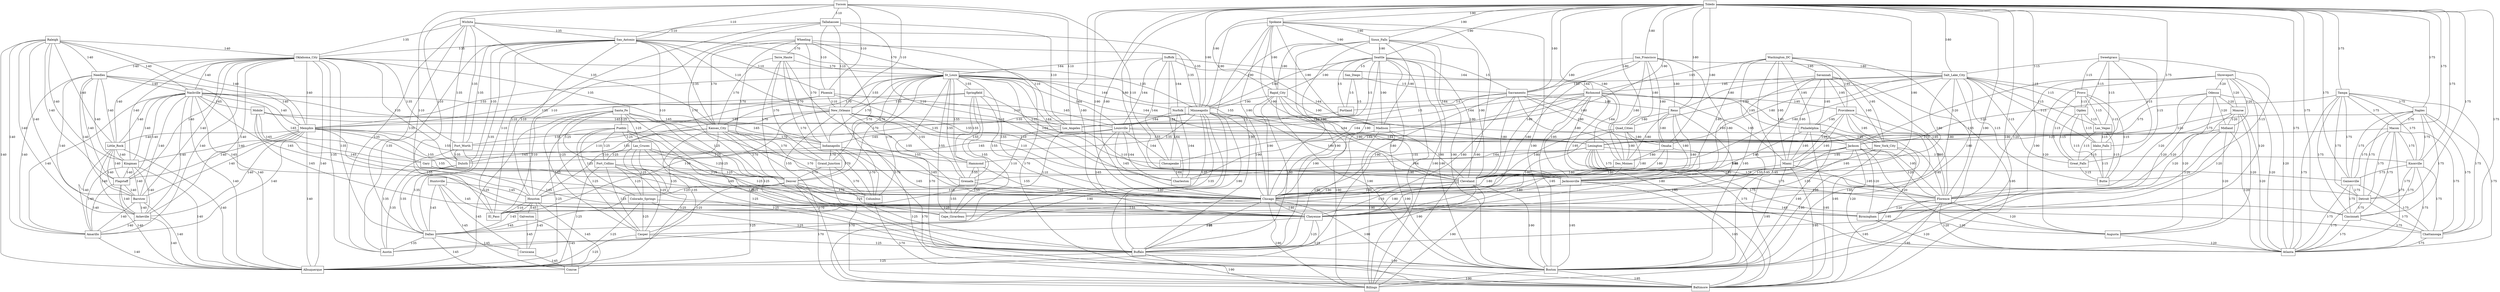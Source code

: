 digraph G {
  Madison [fillcolor="#0003E8", label="Madison", shape=box, ];
  Butte [fillcolor="#0003E8", label="Butte", shape=box, ];
  Portland [fillcolor="#0003E8", label="Portland", shape=box, ];
  El_Paso [fillcolor="#0003E8", label="El_Paso", shape=box, ];
  Sacramento [fillcolor="#0003E8", label="Sacramento", shape=box, ];
  Atlanta [fillcolor="#0003E8", label="Atlanta", shape=box, ];
  Chicago [fillcolor="#0003E8", label="Chicago", shape=box, ];
  Santa_Fe [fillcolor="#0003E8", label="Santa_Fe", shape=box, ];
  Charleston [fillcolor="#0003E8", label="Charleston", shape=box, ];
  Wheeling [fillcolor="#0003E8", label="Wheeling", shape=box, ];
  Grand_Junction [fillcolor="#0003E8", label="Grand_Junction", shape=box, ];
  Cape_Girardeau [fillcolor="#0003E8", label="Cape_Girardeau", shape=box, ];
  Reno [fillcolor="#0003E8", label="Reno", shape=box, ];
  Jacksonville [fillcolor="#0003E8", label="Jacksonville", shape=box, ];
  Barstow [fillcolor="#0003E8", label="Barstow", shape=box, ];
  Quad_Cities [fillcolor="#0003E8", label="Quad_Cities", shape=box, ];
  Toledo [fillcolor="#0003E8", label="Toledo", shape=box, ];
  Omaha [fillcolor="#0003E8", label="Omaha", shape=box, ];
  Needles [fillcolor="#0003E8", label="Needles", shape=box, ];
  Indianapolis [fillcolor="#0003E8", label="Indianapolis", shape=box, ];
  Billings [fillcolor="#0003E8", label="Billings", shape=box, ];
  Hammond [fillcolor="#0003E8", label="Hammond", shape=box, ];
  Great_Falls [fillcolor="#0003E8", label="Great_Falls", shape=box, ];
  New_York_City [fillcolor="#0003E8", label="New_York_City", shape=box, ];
  Duluth [fillcolor="#0003E8", label="Duluth", shape=box, ];
  Augusta [fillcolor="#0003E8", label="Augusta", shape=box, ];
  Tallahassee [fillcolor="#0003E8", label="Tallahassee", shape=box, ];
  Gainesville [fillcolor="#0003E8", label="Gainesville", shape=box, ];
  Springfield [fillcolor="#0003E8", label="Springfield", shape=box, ];
  Las_Vegas [fillcolor="#0003E8", label="Las_Vegas", shape=box, ];
  Cheyenne [fillcolor="#0003E8", label="Cheyenne", shape=box, ];
  Salt_Lake_City [fillcolor="#0003E8", label="Salt_Lake_City", shape=box, ];
  Cleveland [fillcolor="#0003E8", label="Cleveland", shape=box, ];
  Detroit [fillcolor="#0003E8", label="Detroit", shape=box, ];
  Memphis [fillcolor="#0003E8", label="Memphis", shape=box, ];
  Tampa [fillcolor="#0003E8", label="Tampa", shape=box, ];
  Wichita [fillcolor="#0003E8", label="Wichita", shape=box, ];
  Los_Angeles [fillcolor="#0003E8", label="Los_Angeles", shape=box, ];
  Baltimore [fillcolor="#0003E8", label="Baltimore", shape=box, ];
  Tucson [fillcolor="#0003E8", label="Tucson", shape=box, ];
  Las_Cruces [fillcolor="#0003E8", label="Las_Cruces", shape=box, ];
  Cincinnati [fillcolor="#0003E8", label="Cincinnati", shape=box, ];
  Mobile [fillcolor="#0003E8", label="Mobile", shape=box, ];
  Norfolk [fillcolor="#0003E8", label="Norfolk", shape=box, ];
  Savannah [fillcolor="#0003E8", label="Savannah", shape=box, ];
  Minneapolis [fillcolor="#0003E8", label="Minneapolis", shape=box, ];
  Midland [fillcolor="#0003E8", label="Midland", shape=box, ];
  New_Orleans [fillcolor="#0003E8", label="New_Orleans", shape=box, ];
  Macon [fillcolor="#0003E8", label="Macon", shape=box, ];
  Philadelphia [fillcolor="#0003E8", label="Philadelphia", shape=box, ];
  Corsicana [fillcolor="#0003E8", label="Corsicana", shape=box, ];
  Seattle [fillcolor="#0003E8", label="Seattle", shape=box, ];
  Columbus [fillcolor="#0003E8", label="Columbus", shape=box, ];
  Fort_Worth [fillcolor="#0003E8", label="Fort_Worth", shape=box, ];
  Chesapeake [fillcolor="#0003E8", label="Chesapeake", shape=box, ];
  Birmingham [fillcolor="#0003E8", label="Birmingham", shape=box, ];
  Knoxville [fillcolor="#0003E8", label="Knoxville", shape=box, ];
  Dallas [fillcolor="#0003E8", label="Dallas", shape=box, ];
  Richmond [fillcolor="#0003E8", label="Richmond", shape=box, ];
  Kingman [fillcolor="#0003E8", label="Kingman", shape=box, ];
  Kansas_City [fillcolor="#0003E8", label="Kansas_City", shape=box, ];
  Shreveport [fillcolor="#0003E8", label="Shreveport", shape=box, ];
  Naples [fillcolor="#0003E8", label="Naples", shape=box, ];
  Ogden [fillcolor="#0003E8", label="Ogden", shape=box, ];
  Odessa [fillcolor="#0003E8", label="Odessa", shape=box, ];
  Fort_Collins [fillcolor="#0003E8", label="Fort_Collins", shape=box, ];
  Miami [fillcolor="#0003E8", label="Miami", shape=box, ];
  Idaho_Falls [fillcolor="#0003E8", label="Idaho_Falls", shape=box, ];
  Rapid_City [fillcolor="#0003E8", label="Rapid_City", shape=box, ];
  Little_Rock [fillcolor="#0003E8", label="Little_Rock", shape=box, ];
  Boston [fillcolor="#0003E8", label="Boston", shape=box, ];
  Lexington [fillcolor="#0003E8", label="Lexington", shape=box, ];
  San_Antonio [fillcolor="#0003E8", label="San_Antonio", shape=box, ];
  Phoenix [fillcolor="#0003E8", label="Phoenix", shape=box, ];
  Providence [fillcolor="#0003E8", label="Providence", shape=box, ];
  Suffolk [fillcolor="#0003E8", label="Suffolk", shape=box, ];
  Chattanooga [fillcolor="#0003E8", label="Chattanooga", shape=box, ];
  Spokane [fillcolor="#0003E8", label="Spokane", shape=box, ];
  Casper [fillcolor="#0003E8", label="Casper", shape=box, ];
  Monroe [fillcolor="#0003E8", label="Monroe", shape=box, ];
  Washington_DC [fillcolor="#0003E8", label="Washington_DC", shape=box, ];
  Flagstaff [fillcolor="#0003E8", label="Flagstaff", shape=box, ];
  Albuquerque [fillcolor="#0003E8", label="Albuquerque", shape=box, ];
  Huntsville [fillcolor="#0003E8", label="Huntsville", shape=box, ];
  Sweetgrass [fillcolor="#0003E8", label="Sweetgrass", shape=box, ];
  Raleigh [fillcolor="#0003E8", label="Raleigh", shape=box, ];
  Sioux_Falls [fillcolor="#0003E8", label="Sioux_Falls", shape=box, ];
  Nashville [fillcolor="#0003E8", label="Nashville", shape=box, ];
  Denver [fillcolor="#0003E8", label="Denver", shape=box, ];
  Buffalo [fillcolor="#0003E8", label="Buffalo", shape=box, ];
  Oklahoma_City [fillcolor="#0003E8", label="Oklahoma_City", shape=box, ];
  Houston [fillcolor="#0003E8", label="Houston", shape=box, ];
  Provo [fillcolor="#0003E8", label="Provo", shape=box, ];
  Conroe [fillcolor="#0003E8", label="Conroe", shape=box, ];
  Grenada [fillcolor="#0003E8", label="Grenada", shape=box, ];
  San_Diego [fillcolor="#0003E8", label="San_Diego", shape=box, ];
  Amarillo [fillcolor="#0003E8", label="Amarillo", shape=box, ];
  Louisville [fillcolor="#0003E8", label="Louisville", shape=box, ];
  St_Louis [fillcolor="#0003E8", label="St_Louis", shape=box, ];
  Florence [fillcolor="#0003E8", label="Florence", shape=box, ];
  Galveston [fillcolor="#0003E8", label="Galveston", shape=box, ];
  Des_Moines [fillcolor="#0003E8", label="Des_Moines", shape=box, ];
  Austin [fillcolor="#0003E8", label="Austin", shape=box, ];
  San_Francisco [fillcolor="#0003E8", label="San_Francisco", shape=box, ];
  Gary [fillcolor="#0003E8", label="Gary", shape=box, ];
  Terre_Haute [fillcolor="#0003E8", label="Terre_Haute", shape=box, ];
  Colorado_Springs [fillcolor="#0003E8", label="Colorado_Springs", shape=box, ];
  Asheville [fillcolor="#0003E8", label="Asheville", shape=box, ];
  Jackson [fillcolor="#0003E8", label="Jackson", shape=box, ];
  Pueblo [fillcolor="#0003E8", label="Pueblo", shape=box, ];
  
  
  Madison -> Billings [label="I-90", dir=none, ];
  Madison -> Boston [label="I-90", dir=none, ];
  Madison -> Buffalo [label="I-90", dir=none, ];
  Madison -> Chicago [label="I-90", dir=none, ];
  Madison -> Cleveland [label="I-90", dir=none, ];
  Portland -> Los_Angeles [label="I-5", dir=none, ];
  Sacramento -> Cheyenne [label="I-80", dir=none, ];
  Sacramento -> Chicago [label="I-80", dir=none, ];
  Sacramento -> Cleveland [label="I-80", dir=none, ];
  Sacramento -> Des_Moines [label="I-80", dir=none, ];
  Sacramento -> Los_Angeles [label="I-5", dir=none, ];
  Sacramento -> Omaha [label="I-80", dir=none, ];
  Sacramento -> Portland [label="I-5", dir=none, ];
  Sacramento -> Quad_Cities [label="I-80", dir=none, ];
  Sacramento -> Reno [label="I-80", dir=none, ];
  Chicago -> Billings [label="I-90", dir=none, ];
  Chicago -> Birmingham [label="I-65", dir=none, ];
  Chicago -> Boston [label="I-90", dir=none, ];
  Chicago -> Buffalo [label="I-90", dir=none, ];
  Chicago -> Cape_Girardeau [label="I-55", dir=none, ];
  Chicago -> Cheyenne [label="I-80", dir=none, ];
  Santa_Fe -> Albuquerque [label="I-25", dir=none, ];
  Santa_Fe -> Buffalo [label="I-25", dir=none, ];
  Santa_Fe -> Casper [label="I-25", dir=none, ];
  Santa_Fe -> Cheyenne [label="I-25", dir=none, ];
  Santa_Fe -> Colorado_Springs [label="I-25", dir=none, ];
  Santa_Fe -> Denver [label="I-25", dir=none, ];
  Santa_Fe -> Fort_Collins [label="I-25", dir=none, ];
  Santa_Fe -> Las_Cruces [label="I-25", dir=none, ];
  Santa_Fe -> Pueblo [label="I-25", dir=none, ];
  Wheeling -> Baltimore [label="I-70", dir=none, ];
  Wheeling -> Columbus [label="I-70", dir=none, ];
  Wheeling -> Denver [label="I-70", dir=none, ];
  Wheeling -> Grand_Junction [label="I-70", dir=none, ];
  Wheeling -> Indianapolis [label="I-70", dir=none, ];
  Wheeling -> Kansas_City [label="I-70", dir=none, ];
  Wheeling -> St_Louis [label="I-70", dir=none, ];
  Wheeling -> Terre_Haute [label="I-70", dir=none, ];
  Grand_Junction -> Baltimore [label="I-70", dir=none, ];
  Grand_Junction -> Columbus [label="I-70", dir=none, ];
  Grand_Junction -> Denver [label="I-70", dir=none, ];
  Reno -> Cheyenne [label="I-80", dir=none, ];
  Reno -> Chicago [label="I-80", dir=none, ];
  Reno -> Cleveland [label="I-80", dir=none, ];
  Reno -> Des_Moines [label="I-80", dir=none, ];
  Reno -> Omaha [label="I-80", dir=none, ];
  Reno -> Quad_Cities [label="I-80", dir=none, ];
  Jacksonville -> Baltimore [label="I-95", dir=none, ];
  Jacksonville -> Boston [label="I-95", dir=none, ];
  Jacksonville -> El_Paso [label="I-10", dir=none, ];
  Jacksonville -> Florence [label="I-95", dir=none, ];
  Jacksonville -> Houston [label="I-10", dir=none, ];
  Barstow -> Albuquerque [label="I-40", dir=none, ];
  Barstow -> Amarillo [label="I-40", dir=none, ];
  Barstow -> Asheville [label="I-40", dir=none, ];
  Quad_Cities -> Cheyenne [label="I-80", dir=none, ];
  Quad_Cities -> Chicago [label="I-80", dir=none, ];
  Quad_Cities -> Cleveland [label="I-80", dir=none, ];
  Quad_Cities -> Des_Moines [label="I-80", dir=none, ];
  Quad_Cities -> Omaha [label="I-80", dir=none, ];
  Toledo -> Atlanta [label="I-75", dir=none, ];
  Toledo -> Billings [label="I-90", dir=none, ];
  Toledo -> Boston [label="I-90", dir=none, ];
  Toledo -> Buffalo [label="I-90", dir=none, ];
  Toledo -> Chattanooga [label="I-75", dir=none, ];
  Toledo -> Cheyenne [label="I-80", dir=none, ];
  Toledo -> Chicago [label="I-80", dir=none, ];
  Toledo -> Chicago [label="I-90", dir=none, ];
  Toledo -> Cincinnati [label="I-75", dir=none, ];
  Toledo -> Cleveland [label="I-80", dir=none, ];
  Toledo -> Cleveland [label="I-90", dir=none, ];
  Toledo -> Des_Moines [label="I-80", dir=none, ];
  Toledo -> Detroit [label="I-75", dir=none, ];
  Toledo -> Gainesville [label="I-75", dir=none, ];
  Toledo -> Knoxville [label="I-75", dir=none, ];
  Toledo -> Lexington [label="I-75", dir=none, ];
  Toledo -> Macon [label="I-75", dir=none, ];
  Toledo -> Madison [label="I-90", dir=none, ];
  Toledo -> Minneapolis [label="I-90", dir=none, ];
  Toledo -> Naples [label="I-75", dir=none, ];
  Toledo -> Omaha [label="I-80", dir=none, ];
  Toledo -> Quad_Cities [label="I-80", dir=none, ];
  Toledo -> Rapid_City [label="I-90", dir=none, ];
  Toledo -> Reno [label="I-80", dir=none, ];
  Toledo -> Sacramento [label="I-80", dir=none, ];
  Toledo -> Salt_Lake_City [label="I-80", dir=none, ];
  Toledo -> San_Francisco [label="I-80", dir=none, ];
  Toledo -> Seattle [label="I-90", dir=none, ];
  Toledo -> Sioux_Falls [label="I-90", dir=none, ];
  Toledo -> Spokane [label="I-90", dir=none, ];
  Toledo -> Tampa [label="I-75", dir=none, ];
  Omaha -> Cheyenne [label="I-80", dir=none, ];
  Omaha -> Chicago [label="I-80", dir=none, ];
  Omaha -> Cleveland [label="I-80", dir=none, ];
  Omaha -> Des_Moines [label="I-80", dir=none, ];
  Needles -> Albuquerque [label="I-40", dir=none, ];
  Needles -> Amarillo [label="I-40", dir=none, ];
  Needles -> Asheville [label="I-40", dir=none, ];
  Needles -> Barstow [label="I-40", dir=none, ];
  Needles -> Flagstaff [label="I-40", dir=none, ];
  Needles -> Kingman [label="I-40", dir=none, ];
  Needles -> Little_Rock [label="I-40", dir=none, ];
  Needles -> Memphis [label="I-40", dir=none, ];
  Needles -> Nashville [label="I-40", dir=none, ];
  Indianapolis -> Baltimore [label="I-70", dir=none, ];
  Indianapolis -> Birmingham [label="I-65", dir=none, ];
  Indianapolis -> Chicago [label="I-65", dir=none, ];
  Indianapolis -> Columbus [label="I-70", dir=none, ];
  Indianapolis -> Denver [label="I-70", dir=none, ];
  Indianapolis -> Gary [label="I-65", dir=none, ];
  Indianapolis -> Grand_Junction [label="I-70", dir=none, ];
  Hammond -> Cape_Girardeau [label="I-55", dir=none, ];
  Hammond -> Chicago [label="I-55", dir=none, ];
  Hammond -> Grenada [label="I-55", dir=none, ];
  Great_Falls -> Butte [label="I-15", dir=none, ];
  New_York_City -> Baltimore [label="I-95", dir=none, ];
  New_York_City -> Boston [label="I-95", dir=none, ];
  New_York_City -> Florence [label="I-95", dir=none, ];
  New_York_City -> Jacksonville [label="I-95", dir=none, ];
  New_York_City -> Miami [label="I-95", dir=none, ];
  Duluth -> Austin [label="I-35", dir=none, ];
  Duluth -> Dallas [label="I-35", dir=none, ];
  Augusta -> Atlanta [label="I-20", dir=none, ];
  Tallahassee -> El_Paso [label="I-10", dir=none, ];
  Tallahassee -> Houston [label="I-10", dir=none, ];
  Tallahassee -> Jacksonville [label="I-10", dir=none, ];
  Tallahassee -> Los_Angeles [label="I-10", dir=none, ];
  Tallahassee -> New_Orleans [label="I-10", dir=none, ];
  Tallahassee -> Phoenix [label="I-10", dir=none, ];
  Tallahassee -> San_Antonio [label="I-10", dir=none, ];
  Gainesville -> Atlanta [label="I-75", dir=none, ];
  Gainesville -> Chattanooga [label="I-75", dir=none, ];
  Gainesville -> Cincinnati [label="I-75", dir=none, ];
  Gainesville -> Detroit [label="I-75", dir=none, ];
  Springfield -> Cape_Girardeau [label="I-55", dir=none, ];
  Springfield -> Chicago [label="I-55", dir=none, ];
  Springfield -> Grenada [label="I-55", dir=none, ];
  Springfield -> Hammond [label="I-55", dir=none, ];
  Springfield -> Jackson [label="I-55", dir=none, ];
  Springfield -> Memphis [label="I-55", dir=none, ];
  Springfield -> New_Orleans [label="I-55", dir=none, ];
  Las_Vegas -> Butte [label="I-15", dir=none, ];
  Las_Vegas -> Great_Falls [label="I-15", dir=none, ];
  Las_Vegas -> Idaho_Falls [label="I-15", dir=none, ];
  Cheyenne -> Albuquerque [label="I-25", dir=none, ];
  Cheyenne -> Buffalo [label="I-25", dir=none, ];
  Cheyenne -> Casper [label="I-25", dir=none, ];
  Salt_Lake_City -> Butte [label="I-15", dir=none, ];
  Salt_Lake_City -> Cheyenne [label="I-80", dir=none, ];
  Salt_Lake_City -> Chicago [label="I-80", dir=none, ];
  Salt_Lake_City -> Cleveland [label="I-80", dir=none, ];
  Salt_Lake_City -> Des_Moines [label="I-80", dir=none, ];
  Salt_Lake_City -> Great_Falls [label="I-15", dir=none, ];
  Salt_Lake_City -> Idaho_Falls [label="I-15", dir=none, ];
  Salt_Lake_City -> Las_Vegas [label="I-15", dir=none, ];
  Salt_Lake_City -> Ogden [label="I-15", dir=none, ];
  Salt_Lake_City -> Omaha [label="I-80", dir=none, ];
  Salt_Lake_City -> Provo [label="I-15", dir=none, ];
  Salt_Lake_City -> Quad_Cities [label="I-80", dir=none, ];
  Salt_Lake_City -> Reno [label="I-80", dir=none, ];
  Salt_Lake_City -> Sacramento [label="I-80", dir=none, ];
  Cleveland -> Billings [label="I-90", dir=none, ];
  Cleveland -> Boston [label="I-90", dir=none, ];
  Cleveland -> Buffalo [label="I-90", dir=none, ];
  Cleveland -> Cheyenne [label="I-80", dir=none, ];
  Cleveland -> Chicago [label="I-80", dir=none, ];
  Cleveland -> Chicago [label="I-90", dir=none, ];
  Detroit -> Atlanta [label="I-75", dir=none, ];
  Detroit -> Chattanooga [label="I-75", dir=none, ];
  Detroit -> Cincinnati [label="I-75", dir=none, ];
  Memphis -> Albuquerque [label="I-40", dir=none, ];
  Memphis -> Amarillo [label="I-40", dir=none, ];
  Memphis -> Asheville [label="I-40", dir=none, ];
  Memphis -> Barstow [label="I-40", dir=none, ];
  Memphis -> Cape_Girardeau [label="I-55", dir=none, ];
  Memphis -> Chicago [label="I-55", dir=none, ];
  Memphis -> Flagstaff [label="I-40", dir=none, ];
  Memphis -> Grenada [label="I-55", dir=none, ];
  Memphis -> Hammond [label="I-55", dir=none, ];
  Memphis -> Jackson [label="I-55", dir=none, ];
  Memphis -> Kingman [label="I-40", dir=none, ];
  Memphis -> Little_Rock [label="I-40", dir=none, ];
  Tampa -> Atlanta [label="I-75", dir=none, ];
  Tampa -> Chattanooga [label="I-75", dir=none, ];
  Tampa -> Cincinnati [label="I-75", dir=none, ];
  Tampa -> Detroit [label="I-75", dir=none, ];
  Tampa -> Gainesville [label="I-75", dir=none, ];
  Tampa -> Knoxville [label="I-75", dir=none, ];
  Tampa -> Lexington [label="I-75", dir=none, ];
  Tampa -> Macon [label="I-75", dir=none, ];
  Tampa -> Naples [label="I-75", dir=none, ];
  Wichita -> Austin [label="I-35", dir=none, ];
  Wichita -> Dallas [label="I-35", dir=none, ];
  Wichita -> Duluth [label="I-35", dir=none, ];
  Wichita -> Fort_Worth [label="I-35", dir=none, ];
  Wichita -> Kansas_City [label="I-35", dir=none, ];
  Wichita -> Minneapolis [label="I-35", dir=none, ];
  Wichita -> Oklahoma_City [label="I-35", dir=none, ];
  Wichita -> San_Antonio [label="I-35", dir=none, ];
  Los_Angeles -> El_Paso [label="I-10", dir=none, ];
  Los_Angeles -> Houston [label="I-10", dir=none, ];
  Los_Angeles -> Jacksonville [label="I-10", dir=none, ];
  Tucson -> El_Paso [label="I-10", dir=none, ];
  Tucson -> Houston [label="I-10", dir=none, ];
  Tucson -> Jacksonville [label="I-10", dir=none, ];
  Tucson -> Los_Angeles [label="I-10", dir=none, ];
  Tucson -> New_Orleans [label="I-10", dir=none, ];
  Tucson -> Phoenix [label="I-10", dir=none, ];
  Tucson -> San_Antonio [label="I-10", dir=none, ];
  Tucson -> Tallahassee [label="I-10", dir=none, ];
  Las_Cruces -> Albuquerque [label="I-25", dir=none, ];
  Las_Cruces -> Buffalo [label="I-25", dir=none, ];
  Las_Cruces -> Casper [label="I-25", dir=none, ];
  Las_Cruces -> Cheyenne [label="I-25", dir=none, ];
  Las_Cruces -> Colorado_Springs [label="I-25", dir=none, ];
  Las_Cruces -> Denver [label="I-25", dir=none, ];
  Las_Cruces -> Fort_Collins [label="I-25", dir=none, ];
  Cincinnati -> Atlanta [label="I-75", dir=none, ];
  Cincinnati -> Chattanooga [label="I-75", dir=none, ];
  Mobile -> Birmingham [label="I-65", dir=none, ];
  Mobile -> Chicago [label="I-65", dir=none, ];
  Mobile -> Gary [label="I-65", dir=none, ];
  Mobile -> Indianapolis [label="I-65", dir=none, ];
  Mobile -> Louisville [label="I-65", dir=none, ];
  Norfolk -> Charleston [label="I-64", dir=none, ];
  Norfolk -> Chesapeake [label="I-64", dir=none, ];
  Norfolk -> Lexington [label="I-64", dir=none, ];
  Norfolk -> Louisville [label="I-64", dir=none, ];
  Savannah -> Baltimore [label="I-95", dir=none, ];
  Savannah -> Boston [label="I-95", dir=none, ];
  Savannah -> Florence [label="I-95", dir=none, ];
  Savannah -> Jacksonville [label="I-95", dir=none, ];
  Savannah -> Miami [label="I-95", dir=none, ];
  Savannah -> New_York_City [label="I-95", dir=none, ];
  Savannah -> Philadelphia [label="I-95", dir=none, ];
  Savannah -> Providence [label="I-95", dir=none, ];
  Savannah -> Richmond [label="I-95", dir=none, ];
  Minneapolis -> Austin [label="I-35", dir=none, ];
  Minneapolis -> Billings [label="I-90", dir=none, ];
  Minneapolis -> Boston [label="I-90", dir=none, ];
  Minneapolis -> Buffalo [label="I-90", dir=none, ];
  Minneapolis -> Chicago [label="I-90", dir=none, ];
  Minneapolis -> Cleveland [label="I-90", dir=none, ];
  Minneapolis -> Dallas [label="I-35", dir=none, ];
  Minneapolis -> Duluth [label="I-35", dir=none, ];
  Minneapolis -> Fort_Worth [label="I-35", dir=none, ];
  Minneapolis -> Kansas_City [label="I-35", dir=none, ];
  Minneapolis -> Madison [label="I-90", dir=none, ];
  Midland -> Atlanta [label="I-20", dir=none, ];
  Midland -> Augusta [label="I-20", dir=none, ];
  Midland -> Birmingham [label="I-20", dir=none, ];
  Midland -> Florence [label="I-20", dir=none, ];
  Midland -> Jackson [label="I-20", dir=none, ];
  New_Orleans -> Cape_Girardeau [label="I-55", dir=none, ];
  New_Orleans -> Chicago [label="I-55", dir=none, ];
  New_Orleans -> El_Paso [label="I-10", dir=none, ];
  New_Orleans -> Grenada [label="I-55", dir=none, ];
  New_Orleans -> Hammond [label="I-55", dir=none, ];
  New_Orleans -> Houston [label="I-10", dir=none, ];
  New_Orleans -> Jackson [label="I-55", dir=none, ];
  New_Orleans -> Jacksonville [label="I-10", dir=none, ];
  New_Orleans -> Los_Angeles [label="I-10", dir=none, ];
  New_Orleans -> Memphis [label="I-55", dir=none, ];
  Macon -> Atlanta [label="I-75", dir=none, ];
  Macon -> Chattanooga [label="I-75", dir=none, ];
  Macon -> Cincinnati [label="I-75", dir=none, ];
  Macon -> Detroit [label="I-75", dir=none, ];
  Macon -> Gainesville [label="I-75", dir=none, ];
  Macon -> Knoxville [label="I-75", dir=none, ];
  Macon -> Lexington [label="I-75", dir=none, ];
  Philadelphia -> Baltimore [label="I-95", dir=none, ];
  Philadelphia -> Boston [label="I-95", dir=none, ];
  Philadelphia -> Florence [label="I-95", dir=none, ];
  Philadelphia -> Jacksonville [label="I-95", dir=none, ];
  Philadelphia -> Miami [label="I-95", dir=none, ];
  Philadelphia -> New_York_City [label="I-95", dir=none, ];
  Corsicana -> Conroe [label="I-45", dir=none, ];
  Seattle -> Billings [label="I-90", dir=none, ];
  Seattle -> Boston [label="I-90", dir=none, ];
  Seattle -> Buffalo [label="I-90", dir=none, ];
  Seattle -> Chicago [label="I-90", dir=none, ];
  Seattle -> Cleveland [label="I-90", dir=none, ];
  Seattle -> Los_Angeles [label="I-5", dir=none, ];
  Seattle -> Madison [label="I-90", dir=none, ];
  Seattle -> Minneapolis [label="I-90", dir=none, ];
  Seattle -> Portland [label="I-5", dir=none, ];
  Seattle -> Rapid_City [label="I-90", dir=none, ];
  Seattle -> Sacramento [label="I-5", dir=none, ];
  Seattle -> San_Diego [label="I-5", dir=none, ];
  Columbus -> Baltimore [label="I-70", dir=none, ];
  Fort_Worth -> Austin [label="I-35", dir=none, ];
  Fort_Worth -> Dallas [label="I-35", dir=none, ];
  Fort_Worth -> Duluth [label="I-35", dir=none, ];
  Chesapeake -> Charleston [label="I-64", dir=none, ];
  Birmingham -> Atlanta [label="I-20", dir=none, ];
  Birmingham -> Augusta [label="I-20", dir=none, ];
  Knoxville -> Atlanta [label="I-75", dir=none, ];
  Knoxville -> Chattanooga [label="I-75", dir=none, ];
  Knoxville -> Cincinnati [label="I-75", dir=none, ];
  Knoxville -> Detroit [label="I-75", dir=none, ];
  Knoxville -> Gainesville [label="I-75", dir=none, ];
  Dallas -> Austin [label="I-35", dir=none, ];
  Dallas -> Conroe [label="I-45", dir=none, ];
  Dallas -> Corsicana [label="I-45", dir=none, ];
  Richmond -> Baltimore [label="I-95", dir=none, ];
  Richmond -> Boston [label="I-95", dir=none, ];
  Richmond -> Charleston [label="I-64", dir=none, ];
  Richmond -> Chesapeake [label="I-64", dir=none, ];
  Richmond -> Florence [label="I-95", dir=none, ];
  Richmond -> Jacksonville [label="I-95", dir=none, ];
  Richmond -> Lexington [label="I-64", dir=none, ];
  Richmond -> Louisville [label="I-64", dir=none, ];
  Richmond -> Miami [label="I-95", dir=none, ];
  Richmond -> New_York_City [label="I-95", dir=none, ];
  Richmond -> Norfolk [label="I-64", dir=none, ];
  Richmond -> Philadelphia [label="I-95", dir=none, ];
  Richmond -> Providence [label="I-95", dir=none, ];
  Kingman -> Albuquerque [label="I-40", dir=none, ];
  Kingman -> Amarillo [label="I-40", dir=none, ];
  Kingman -> Asheville [label="I-40", dir=none, ];
  Kingman -> Barstow [label="I-40", dir=none, ];
  Kingman -> Flagstaff [label="I-40", dir=none, ];
  Kansas_City -> Austin [label="I-35", dir=none, ];
  Kansas_City -> Baltimore [label="I-70", dir=none, ];
  Kansas_City -> Columbus [label="I-70", dir=none, ];
  Kansas_City -> Dallas [label="I-35", dir=none, ];
  Kansas_City -> Denver [label="I-70", dir=none, ];
  Kansas_City -> Duluth [label="I-35", dir=none, ];
  Kansas_City -> Fort_Worth [label="I-35", dir=none, ];
  Kansas_City -> Grand_Junction [label="I-70", dir=none, ];
  Kansas_City -> Indianapolis [label="I-70", dir=none, ];
  Shreveport -> Atlanta [label="I-20", dir=none, ];
  Shreveport -> Augusta [label="I-20", dir=none, ];
  Shreveport -> Birmingham [label="I-20", dir=none, ];
  Shreveport -> Florence [label="I-20", dir=none, ];
  Shreveport -> Jackson [label="I-20", dir=none, ];
  Shreveport -> Midland [label="I-20", dir=none, ];
  Shreveport -> Monroe [label="I-20", dir=none, ];
  Shreveport -> Odessa [label="I-20", dir=none, ];
  Naples -> Atlanta [label="I-75", dir=none, ];
  Naples -> Chattanooga [label="I-75", dir=none, ];
  Naples -> Cincinnati [label="I-75", dir=none, ];
  Naples -> Detroit [label="I-75", dir=none, ];
  Naples -> Gainesville [label="I-75", dir=none, ];
  Naples -> Knoxville [label="I-75", dir=none, ];
  Naples -> Lexington [label="I-75", dir=none, ];
  Naples -> Macon [label="I-75", dir=none, ];
  Ogden -> Butte [label="I-15", dir=none, ];
  Ogden -> Great_Falls [label="I-15", dir=none, ];
  Ogden -> Idaho_Falls [label="I-15", dir=none, ];
  Ogden -> Las_Vegas [label="I-15", dir=none, ];
  Odessa -> Atlanta [label="I-20", dir=none, ];
  Odessa -> Augusta [label="I-20", dir=none, ];
  Odessa -> Birmingham [label="I-20", dir=none, ];
  Odessa -> Florence [label="I-20", dir=none, ];
  Odessa -> Jackson [label="I-20", dir=none, ];
  Odessa -> Midland [label="I-20", dir=none, ];
  Odessa -> Monroe [label="I-20", dir=none, ];
  Fort_Collins -> Albuquerque [label="I-25", dir=none, ];
  Fort_Collins -> Buffalo [label="I-25", dir=none, ];
  Fort_Collins -> Casper [label="I-25", dir=none, ];
  Fort_Collins -> Cheyenne [label="I-25", dir=none, ];
  Fort_Collins -> Colorado_Springs [label="I-25", dir=none, ];
  Fort_Collins -> Denver [label="I-25", dir=none, ];
  Miami -> Baltimore [label="I-95", dir=none, ];
  Miami -> Boston [label="I-95", dir=none, ];
  Miami -> Florence [label="I-95", dir=none, ];
  Miami -> Jacksonville [label="I-95", dir=none, ];
  Idaho_Falls -> Butte [label="I-15", dir=none, ];
  Idaho_Falls -> Great_Falls [label="I-15", dir=none, ];
  Rapid_City -> Billings [label="I-90", dir=none, ];
  Rapid_City -> Boston [label="I-90", dir=none, ];
  Rapid_City -> Buffalo [label="I-90", dir=none, ];
  Rapid_City -> Chicago [label="I-90", dir=none, ];
  Rapid_City -> Cleveland [label="I-90", dir=none, ];
  Rapid_City -> Madison [label="I-90", dir=none, ];
  Rapid_City -> Minneapolis [label="I-90", dir=none, ];
  Little_Rock -> Albuquerque [label="I-40", dir=none, ];
  Little_Rock -> Amarillo [label="I-40", dir=none, ];
  Little_Rock -> Asheville [label="I-40", dir=none, ];
  Little_Rock -> Barstow [label="I-40", dir=none, ];
  Little_Rock -> Flagstaff [label="I-40", dir=none, ];
  Little_Rock -> Kingman [label="I-40", dir=none, ];
  Boston -> Baltimore [label="I-95", dir=none, ];
  Boston -> Billings [label="I-90", dir=none, ];
  Lexington -> Atlanta [label="I-75", dir=none, ];
  Lexington -> Charleston [label="I-64", dir=none, ];
  Lexington -> Chattanooga [label="I-75", dir=none, ];
  Lexington -> Chesapeake [label="I-64", dir=none, ];
  Lexington -> Cincinnati [label="I-75", dir=none, ];
  Lexington -> Detroit [label="I-75", dir=none, ];
  Lexington -> Gainesville [label="I-75", dir=none, ];
  Lexington -> Knoxville [label="I-75", dir=none, ];
  San_Antonio -> Austin [label="I-35", dir=none, ];
  San_Antonio -> Dallas [label="I-35", dir=none, ];
  San_Antonio -> Duluth [label="I-35", dir=none, ];
  San_Antonio -> El_Paso [label="I-10", dir=none, ];
  San_Antonio -> Fort_Worth [label="I-35", dir=none, ];
  San_Antonio -> Houston [label="I-10", dir=none, ];
  San_Antonio -> Jacksonville [label="I-10", dir=none, ];
  San_Antonio -> Kansas_City [label="I-35", dir=none, ];
  San_Antonio -> Los_Angeles [label="I-10", dir=none, ];
  San_Antonio -> Minneapolis [label="I-35", dir=none, ];
  San_Antonio -> New_Orleans [label="I-10", dir=none, ];
  San_Antonio -> Oklahoma_City [label="I-35", dir=none, ];
  San_Antonio -> Phoenix [label="I-10", dir=none, ];
  Phoenix -> El_Paso [label="I-10", dir=none, ];
  Phoenix -> Houston [label="I-10", dir=none, ];
  Phoenix -> Jacksonville [label="I-10", dir=none, ];
  Phoenix -> Los_Angeles [label="I-10", dir=none, ];
  Phoenix -> New_Orleans [label="I-10", dir=none, ];
  Providence -> Baltimore [label="I-95", dir=none, ];
  Providence -> Boston [label="I-95", dir=none, ];
  Providence -> Florence [label="I-95", dir=none, ];
  Providence -> Jacksonville [label="I-95", dir=none, ];
  Providence -> Miami [label="I-95", dir=none, ];
  Providence -> New_York_City [label="I-95", dir=none, ];
  Providence -> Philadelphia [label="I-95", dir=none, ];
  Suffolk -> Charleston [label="I-64", dir=none, ];
  Suffolk -> Chesapeake [label="I-64", dir=none, ];
  Suffolk -> Lexington [label="I-64", dir=none, ];
  Suffolk -> Louisville [label="I-64", dir=none, ];
  Suffolk -> Norfolk [label="I-64", dir=none, ];
  Suffolk -> Richmond [label="I-64", dir=none, ];
  Suffolk -> St_Louis [label="I-64", dir=none, ];
  Chattanooga -> Atlanta [label="I-75", dir=none, ];
  Spokane -> Billings [label="I-90", dir=none, ];
  Spokane -> Boston [label="I-90", dir=none, ];
  Spokane -> Buffalo [label="I-90", dir=none, ];
  Spokane -> Chicago [label="I-90", dir=none, ];
  Spokane -> Cleveland [label="I-90", dir=none, ];
  Spokane -> Madison [label="I-90", dir=none, ];
  Spokane -> Minneapolis [label="I-90", dir=none, ];
  Spokane -> Rapid_City [label="I-90", dir=none, ];
  Spokane -> Seattle [label="I-90", dir=none, ];
  Spokane -> Sioux_Falls [label="I-90", dir=none, ];
  Casper -> Albuquerque [label="I-25", dir=none, ];
  Casper -> Buffalo [label="I-25", dir=none, ];
  Monroe -> Atlanta [label="I-20", dir=none, ];
  Monroe -> Augusta [label="I-20", dir=none, ];
  Monroe -> Birmingham [label="I-20", dir=none, ];
  Monroe -> Florence [label="I-20", dir=none, ];
  Monroe -> Jackson [label="I-20", dir=none, ];
  Monroe -> Midland [label="I-20", dir=none, ];
  Washington_DC -> Baltimore [label="I-95", dir=none, ];
  Washington_DC -> Boston [label="I-95", dir=none, ];
  Washington_DC -> Florence [label="I-95", dir=none, ];
  Washington_DC -> Jacksonville [label="I-95", dir=none, ];
  Washington_DC -> Miami [label="I-95", dir=none, ];
  Washington_DC -> New_York_City [label="I-95", dir=none, ];
  Washington_DC -> Philadelphia [label="I-95", dir=none, ];
  Washington_DC -> Providence [label="I-95", dir=none, ];
  Washington_DC -> Richmond [label="I-95", dir=none, ];
  Washington_DC -> Savannah [label="I-95", dir=none, ];
  Flagstaff -> Albuquerque [label="I-40", dir=none, ];
  Flagstaff -> Amarillo [label="I-40", dir=none, ];
  Flagstaff -> Asheville [label="I-40", dir=none, ];
  Flagstaff -> Barstow [label="I-40", dir=none, ];
  Huntsville -> Conroe [label="I-45", dir=none, ];
  Huntsville -> Corsicana [label="I-45", dir=none, ];
  Huntsville -> Dallas [label="I-45", dir=none, ];
  Huntsville -> Galveston [label="I-45", dir=none, ];
  Huntsville -> Houston [label="I-45", dir=none, ];
  Sweetgrass -> Butte [label="I-15", dir=none, ];
  Sweetgrass -> Great_Falls [label="I-15", dir=none, ];
  Sweetgrass -> Idaho_Falls [label="I-15", dir=none, ];
  Sweetgrass -> Las_Vegas [label="I-15", dir=none, ];
  Sweetgrass -> Ogden [label="I-15", dir=none, ];
  Sweetgrass -> Provo [label="I-15", dir=none, ];
  Sweetgrass -> Salt_Lake_City [label="I-15", dir=none, ];
  Raleigh -> Albuquerque [label="I-40", dir=none, ];
  Raleigh -> Amarillo [label="I-40", dir=none, ];
  Raleigh -> Asheville [label="I-40", dir=none, ];
  Raleigh -> Barstow [label="I-40", dir=none, ];
  Raleigh -> Flagstaff [label="I-40", dir=none, ];
  Raleigh -> Kingman [label="I-40", dir=none, ];
  Raleigh -> Little_Rock [label="I-40", dir=none, ];
  Raleigh -> Memphis [label="I-40", dir=none, ];
  Raleigh -> Nashville [label="I-40", dir=none, ];
  Raleigh -> Needles [label="I-40", dir=none, ];
  Raleigh -> Oklahoma_City [label="I-40", dir=none, ];
  Sioux_Falls -> Billings [label="I-90", dir=none, ];
  Sioux_Falls -> Boston [label="I-90", dir=none, ];
  Sioux_Falls -> Buffalo [label="I-90", dir=none, ];
  Sioux_Falls -> Chicago [label="I-90", dir=none, ];
  Sioux_Falls -> Cleveland [label="I-90", dir=none, ];
  Sioux_Falls -> Madison [label="I-90", dir=none, ];
  Sioux_Falls -> Minneapolis [label="I-90", dir=none, ];
  Sioux_Falls -> Rapid_City [label="I-90", dir=none, ];
  Sioux_Falls -> Seattle [label="I-90", dir=none, ];
  Nashville -> Albuquerque [label="I-40", dir=none, ];
  Nashville -> Amarillo [label="I-40", dir=none, ];
  Nashville -> Asheville [label="I-40", dir=none, ];
  Nashville -> Barstow [label="I-40", dir=none, ];
  Nashville -> Birmingham [label="I-65", dir=none, ];
  Nashville -> Chicago [label="I-65", dir=none, ];
  Nashville -> Flagstaff [label="I-40", dir=none, ];
  Nashville -> Gary [label="I-65", dir=none, ];
  Nashville -> Indianapolis [label="I-65", dir=none, ];
  Nashville -> Kingman [label="I-40", dir=none, ];
  Nashville -> Little_Rock [label="I-40", dir=none, ];
  Nashville -> Louisville [label="I-65", dir=none, ];
  Nashville -> Memphis [label="I-40", dir=none, ];
  Nashville -> Mobile [label="I-65", dir=none, ];
  Denver -> Albuquerque [label="I-25", dir=none, ];
  Denver -> Baltimore [label="I-70", dir=none, ];
  Denver -> Buffalo [label="I-25", dir=none, ];
  Denver -> Casper [label="I-25", dir=none, ];
  Denver -> Cheyenne [label="I-25", dir=none, ];
  Denver -> Colorado_Springs [label="I-25", dir=none, ];
  Denver -> Columbus [label="I-70", dir=none, ];
  Buffalo -> Albuquerque [label="I-25", dir=none, ];
  Buffalo -> Billings [label="I-90", dir=none, ];
  Buffalo -> Boston [label="I-90", dir=none, ];
  Oklahoma_City -> Albuquerque [label="I-40", dir=none, ];
  Oklahoma_City -> Amarillo [label="I-40", dir=none, ];
  Oklahoma_City -> Asheville [label="I-40", dir=none, ];
  Oklahoma_City -> Austin [label="I-35", dir=none, ];
  Oklahoma_City -> Barstow [label="I-40", dir=none, ];
  Oklahoma_City -> Dallas [label="I-35", dir=none, ];
  Oklahoma_City -> Duluth [label="I-35", dir=none, ];
  Oklahoma_City -> Flagstaff [label="I-40", dir=none, ];
  Oklahoma_City -> Fort_Worth [label="I-35", dir=none, ];
  Oklahoma_City -> Kansas_City [label="I-35", dir=none, ];
  Oklahoma_City -> Kingman [label="I-40", dir=none, ];
  Oklahoma_City -> Little_Rock [label="I-40", dir=none, ];
  Oklahoma_City -> Memphis [label="I-40", dir=none, ];
  Oklahoma_City -> Minneapolis [label="I-35", dir=none, ];
  Oklahoma_City -> Nashville [label="I-40", dir=none, ];
  Oklahoma_City -> Needles [label="I-40", dir=none, ];
  Houston -> Conroe [label="I-45", dir=none, ];
  Houston -> Corsicana [label="I-45", dir=none, ];
  Houston -> Dallas [label="I-45", dir=none, ];
  Houston -> El_Paso [label="I-10", dir=none, ];
  Houston -> Galveston [label="I-45", dir=none, ];
  Provo -> Butte [label="I-15", dir=none, ];
  Provo -> Great_Falls [label="I-15", dir=none, ];
  Provo -> Idaho_Falls [label="I-15", dir=none, ];
  Provo -> Las_Vegas [label="I-15", dir=none, ];
  Provo -> Ogden [label="I-15", dir=none, ];
  Grenada -> Cape_Girardeau [label="I-55", dir=none, ];
  Grenada -> Chicago [label="I-55", dir=none, ];
  San_Diego -> Los_Angeles [label="I-5", dir=none, ];
  San_Diego -> Portland [label="I-5", dir=none, ];
  San_Diego -> Sacramento [label="I-5", dir=none, ];
  Amarillo -> Albuquerque [label="I-40", dir=none, ];
  Louisville -> Birmingham [label="I-65", dir=none, ];
  Louisville -> Charleston [label="I-64", dir=none, ];
  Louisville -> Chesapeake [label="I-64", dir=none, ];
  Louisville -> Chicago [label="I-65", dir=none, ];
  Louisville -> Gary [label="I-65", dir=none, ];
  Louisville -> Indianapolis [label="I-65", dir=none, ];
  Louisville -> Lexington [label="I-64", dir=none, ];
  St_Louis -> Baltimore [label="I-70", dir=none, ];
  St_Louis -> Cape_Girardeau [label="I-55", dir=none, ];
  St_Louis -> Charleston [label="I-64", dir=none, ];
  St_Louis -> Chesapeake [label="I-64", dir=none, ];
  St_Louis -> Chicago [label="I-55", dir=none, ];
  St_Louis -> Columbus [label="I-70", dir=none, ];
  St_Louis -> Denver [label="I-70", dir=none, ];
  St_Louis -> Grand_Junction [label="I-70", dir=none, ];
  St_Louis -> Grenada [label="I-55", dir=none, ];
  St_Louis -> Hammond [label="I-55", dir=none, ];
  St_Louis -> Indianapolis [label="I-70", dir=none, ];
  St_Louis -> Jackson [label="I-55", dir=none, ];
  St_Louis -> Kansas_City [label="I-70", dir=none, ];
  St_Louis -> Lexington [label="I-64", dir=none, ];
  St_Louis -> Louisville [label="I-64", dir=none, ];
  St_Louis -> Memphis [label="I-55", dir=none, ];
  St_Louis -> New_Orleans [label="I-55", dir=none, ];
  St_Louis -> Norfolk [label="I-64", dir=none, ];
  St_Louis -> Richmond [label="I-64", dir=none, ];
  St_Louis -> Springfield [label="I-55", dir=none, ];
  Florence -> Atlanta [label="I-20", dir=none, ];
  Florence -> Augusta [label="I-20", dir=none, ];
  Florence -> Baltimore [label="I-95", dir=none, ];
  Florence -> Birmingham [label="I-20", dir=none, ];
  Florence -> Boston [label="I-95", dir=none, ];
  Galveston -> Conroe [label="I-45", dir=none, ];
  Galveston -> Corsicana [label="I-45", dir=none, ];
  Galveston -> Dallas [label="I-45", dir=none, ];
  Des_Moines -> Cheyenne [label="I-80", dir=none, ];
  Des_Moines -> Chicago [label="I-80", dir=none, ];
  Des_Moines -> Cleveland [label="I-80", dir=none, ];
  San_Francisco -> Cheyenne [label="I-80", dir=none, ];
  San_Francisco -> Chicago [label="I-80", dir=none, ];
  San_Francisco -> Cleveland [label="I-80", dir=none, ];
  San_Francisco -> Des_Moines [label="I-80", dir=none, ];
  San_Francisco -> Omaha [label="I-80", dir=none, ];
  San_Francisco -> Quad_Cities [label="I-80", dir=none, ];
  San_Francisco -> Reno [label="I-80", dir=none, ];
  San_Francisco -> Sacramento [label="I-80", dir=none, ];
  San_Francisco -> Salt_Lake_City [label="I-80", dir=none, ];
  Gary -> Birmingham [label="I-65", dir=none, ];
  Gary -> Chicago [label="I-65", dir=none, ];
  Terre_Haute -> Baltimore [label="I-70", dir=none, ];
  Terre_Haute -> Columbus [label="I-70", dir=none, ];
  Terre_Haute -> Denver [label="I-70", dir=none, ];
  Terre_Haute -> Grand_Junction [label="I-70", dir=none, ];
  Terre_Haute -> Indianapolis [label="I-70", dir=none, ];
  Terre_Haute -> Kansas_City [label="I-70", dir=none, ];
  Terre_Haute -> St_Louis [label="I-70", dir=none, ];
  Colorado_Springs -> Albuquerque [label="I-25", dir=none, ];
  Colorado_Springs -> Buffalo [label="I-25", dir=none, ];
  Colorado_Springs -> Casper [label="I-25", dir=none, ];
  Colorado_Springs -> Cheyenne [label="I-25", dir=none, ];
  Asheville -> Albuquerque [label="I-40", dir=none, ];
  Asheville -> Amarillo [label="I-40", dir=none, ];
  Jackson -> Atlanta [label="I-20", dir=none, ];
  Jackson -> Augusta [label="I-20", dir=none, ];
  Jackson -> Birmingham [label="I-20", dir=none, ];
  Jackson -> Cape_Girardeau [label="I-55", dir=none, ];
  Jackson -> Chicago [label="I-55", dir=none, ];
  Jackson -> Florence [label="I-20", dir=none, ];
  Jackson -> Grenada [label="I-55", dir=none, ];
  Jackson -> Hammond [label="I-55", dir=none, ];
  Pueblo -> Albuquerque [label="I-25", dir=none, ];
  Pueblo -> Buffalo [label="I-25", dir=none, ];
  Pueblo -> Casper [label="I-25", dir=none, ];
  Pueblo -> Cheyenne [label="I-25", dir=none, ];
  Pueblo -> Colorado_Springs [label="I-25", dir=none, ];
  Pueblo -> Denver [label="I-25", dir=none, ];
  Pueblo -> Fort_Collins [label="I-25", dir=none, ];
  Pueblo -> Las_Cruces [label="I-25", dir=none, ];
  
  }
